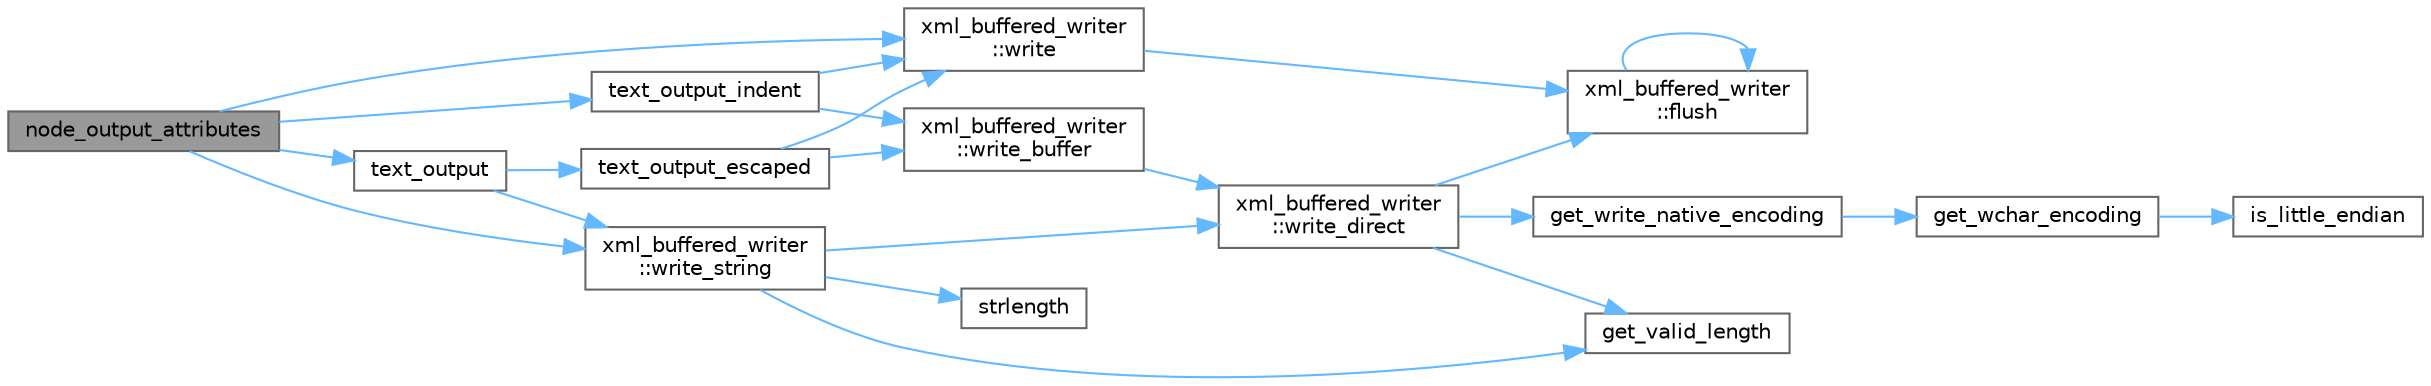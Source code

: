 digraph "node_output_attributes"
{
 // INTERACTIVE_SVG=YES
 // LATEX_PDF_SIZE
  bgcolor="transparent";
  edge [fontname=Helvetica,fontsize=10,labelfontname=Helvetica,labelfontsize=10];
  node [fontname=Helvetica,fontsize=10,shape=box,height=0.2,width=0.4];
  rankdir="LR";
  Node1 [id="Node000001",label="node_output_attributes",height=0.2,width=0.4,color="gray40", fillcolor="grey60", style="filled", fontcolor="black",tooltip=" "];
  Node1 -> Node2 [id="edge1_Node000001_Node000002",color="steelblue1",style="solid",tooltip=" "];
  Node2 [id="Node000002",label="text_output",height=0.2,width=0.4,color="grey40", fillcolor="white", style="filled",URL="$db/d20/pugixml_8cpp.html#ad40396398fcbab11c9283b516f766413",tooltip=" "];
  Node2 -> Node3 [id="edge2_Node000002_Node000003",color="steelblue1",style="solid",tooltip=" "];
  Node3 [id="Node000003",label="text_output_escaped",height=0.2,width=0.4,color="grey40", fillcolor="white", style="filled",URL="$db/d20/pugixml_8cpp.html#affde71fa96c9fca0c49b21e22ba197c5",tooltip=" "];
  Node3 -> Node4 [id="edge3_Node000003_Node000004",color="steelblue1",style="solid",tooltip=" "];
  Node4 [id="Node000004",label="xml_buffered_writer\l::write",height=0.2,width=0.4,color="grey40", fillcolor="white", style="filled",URL="$db/dd3/classxml__buffered__writer.html#a1aa829bd551a69dd9005d2d46063308f",tooltip=" "];
  Node4 -> Node5 [id="edge4_Node000004_Node000005",color="steelblue1",style="solid",tooltip=" "];
  Node5 [id="Node000005",label="xml_buffered_writer\l::flush",height=0.2,width=0.4,color="grey40", fillcolor="white", style="filled",URL="$db/dd3/classxml__buffered__writer.html#a4789b8661f9ff4e5e4bb4226f7d45997",tooltip=" "];
  Node5 -> Node5 [id="edge5_Node000005_Node000005",color="steelblue1",style="solid",tooltip=" "];
  Node3 -> Node6 [id="edge6_Node000003_Node000006",color="steelblue1",style="solid",tooltip=" "];
  Node6 [id="Node000006",label="xml_buffered_writer\l::write_buffer",height=0.2,width=0.4,color="grey40", fillcolor="white", style="filled",URL="$db/dd3/classxml__buffered__writer.html#ae62b84beff660555acb76e277f967c0d",tooltip=" "];
  Node6 -> Node7 [id="edge7_Node000006_Node000007",color="steelblue1",style="solid",tooltip=" "];
  Node7 [id="Node000007",label="xml_buffered_writer\l::write_direct",height=0.2,width=0.4,color="grey40", fillcolor="white", style="filled",URL="$db/dd3/classxml__buffered__writer.html#a119f9db2f60e578e69ac81177e932fb3",tooltip=" "];
  Node7 -> Node5 [id="edge8_Node000007_Node000005",color="steelblue1",style="solid",tooltip=" "];
  Node7 -> Node8 [id="edge9_Node000007_Node000008",color="steelblue1",style="solid",tooltip=" "];
  Node8 [id="Node000008",label="get_valid_length",height=0.2,width=0.4,color="grey40", fillcolor="white", style="filled",URL="$db/d20/pugixml_8cpp.html#a5dfd2dce8fc6dd9268a19ed553884234",tooltip=" "];
  Node7 -> Node9 [id="edge10_Node000007_Node000009",color="steelblue1",style="solid",tooltip=" "];
  Node9 [id="Node000009",label="get_write_native_encoding",height=0.2,width=0.4,color="grey40", fillcolor="white", style="filled",URL="$db/d20/pugixml_8cpp.html#a12b9d6cff4d37c68755263d0687c62b1",tooltip=" "];
  Node9 -> Node10 [id="edge11_Node000009_Node000010",color="steelblue1",style="solid",tooltip=" "];
  Node10 [id="Node000010",label="get_wchar_encoding",height=0.2,width=0.4,color="grey40", fillcolor="white", style="filled",URL="$db/d20/pugixml_8cpp.html#a1d386e9425e75d35b01373e46f186b9c",tooltip=" "];
  Node10 -> Node11 [id="edge12_Node000010_Node000011",color="steelblue1",style="solid",tooltip=" "];
  Node11 [id="Node000011",label="is_little_endian",height=0.2,width=0.4,color="grey40", fillcolor="white", style="filled",URL="$db/d20/pugixml_8cpp.html#a282e2854710450f313ea03bb59a8f681",tooltip=" "];
  Node2 -> Node12 [id="edge13_Node000002_Node000012",color="steelblue1",style="solid",tooltip=" "];
  Node12 [id="Node000012",label="xml_buffered_writer\l::write_string",height=0.2,width=0.4,color="grey40", fillcolor="white", style="filled",URL="$db/dd3/classxml__buffered__writer.html#a1699556c38e942f7c1db1b98ddf15642",tooltip=" "];
  Node12 -> Node8 [id="edge14_Node000012_Node000008",color="steelblue1",style="solid",tooltip=" "];
  Node12 -> Node13 [id="edge15_Node000012_Node000013",color="steelblue1",style="solid",tooltip=" "];
  Node13 [id="Node000013",label="strlength",height=0.2,width=0.4,color="grey40", fillcolor="white", style="filled",URL="$db/d20/pugixml_8cpp.html#aab9e1f034d085b663d146fcceabb1c48",tooltip=" "];
  Node12 -> Node7 [id="edge16_Node000012_Node000007",color="steelblue1",style="solid",tooltip=" "];
  Node1 -> Node14 [id="edge17_Node000001_Node000014",color="steelblue1",style="solid",tooltip=" "];
  Node14 [id="Node000014",label="text_output_indent",height=0.2,width=0.4,color="grey40", fillcolor="white", style="filled",URL="$db/d20/pugixml_8cpp.html#a804b556de6a32d00218a37496aef4630",tooltip=" "];
  Node14 -> Node4 [id="edge18_Node000014_Node000004",color="steelblue1",style="solid",tooltip=" "];
  Node14 -> Node6 [id="edge19_Node000014_Node000006",color="steelblue1",style="solid",tooltip=" "];
  Node1 -> Node4 [id="edge20_Node000001_Node000004",color="steelblue1",style="solid",tooltip=" "];
  Node1 -> Node12 [id="edge21_Node000001_Node000012",color="steelblue1",style="solid",tooltip=" "];
}
